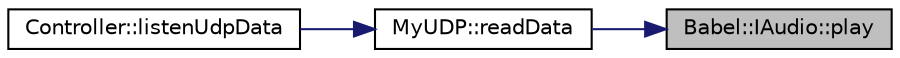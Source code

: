 digraph "Babel::IAudio::play"
{
 // LATEX_PDF_SIZE
  edge [fontname="Helvetica",fontsize="10",labelfontname="Helvetica",labelfontsize="10"];
  node [fontname="Helvetica",fontsize="10",shape=record];
  rankdir="RL";
  Node1 [label="Babel::IAudio::play",height=0.2,width=0.4,color="black", fillcolor="grey75", style="filled", fontcolor="black",tooltip=" "];
  Node1 -> Node2 [dir="back",color="midnightblue",fontsize="10",style="solid",fontname="Helvetica"];
  Node2 [label="MyUDP::readData",height=0.2,width=0.4,color="black", fillcolor="white", style="filled",URL="$classMyUDP.html#a668afeade4210b95725f3e71940e19fb",tooltip=" "];
  Node2 -> Node3 [dir="back",color="midnightblue",fontsize="10",style="solid",fontname="Helvetica"];
  Node3 [label="Controller::listenUdpData",height=0.2,width=0.4,color="black", fillcolor="white", style="filled",URL="$classController.html#a7a52c74e7c006335b8e52304c148e7d9",tooltip=" "];
}
